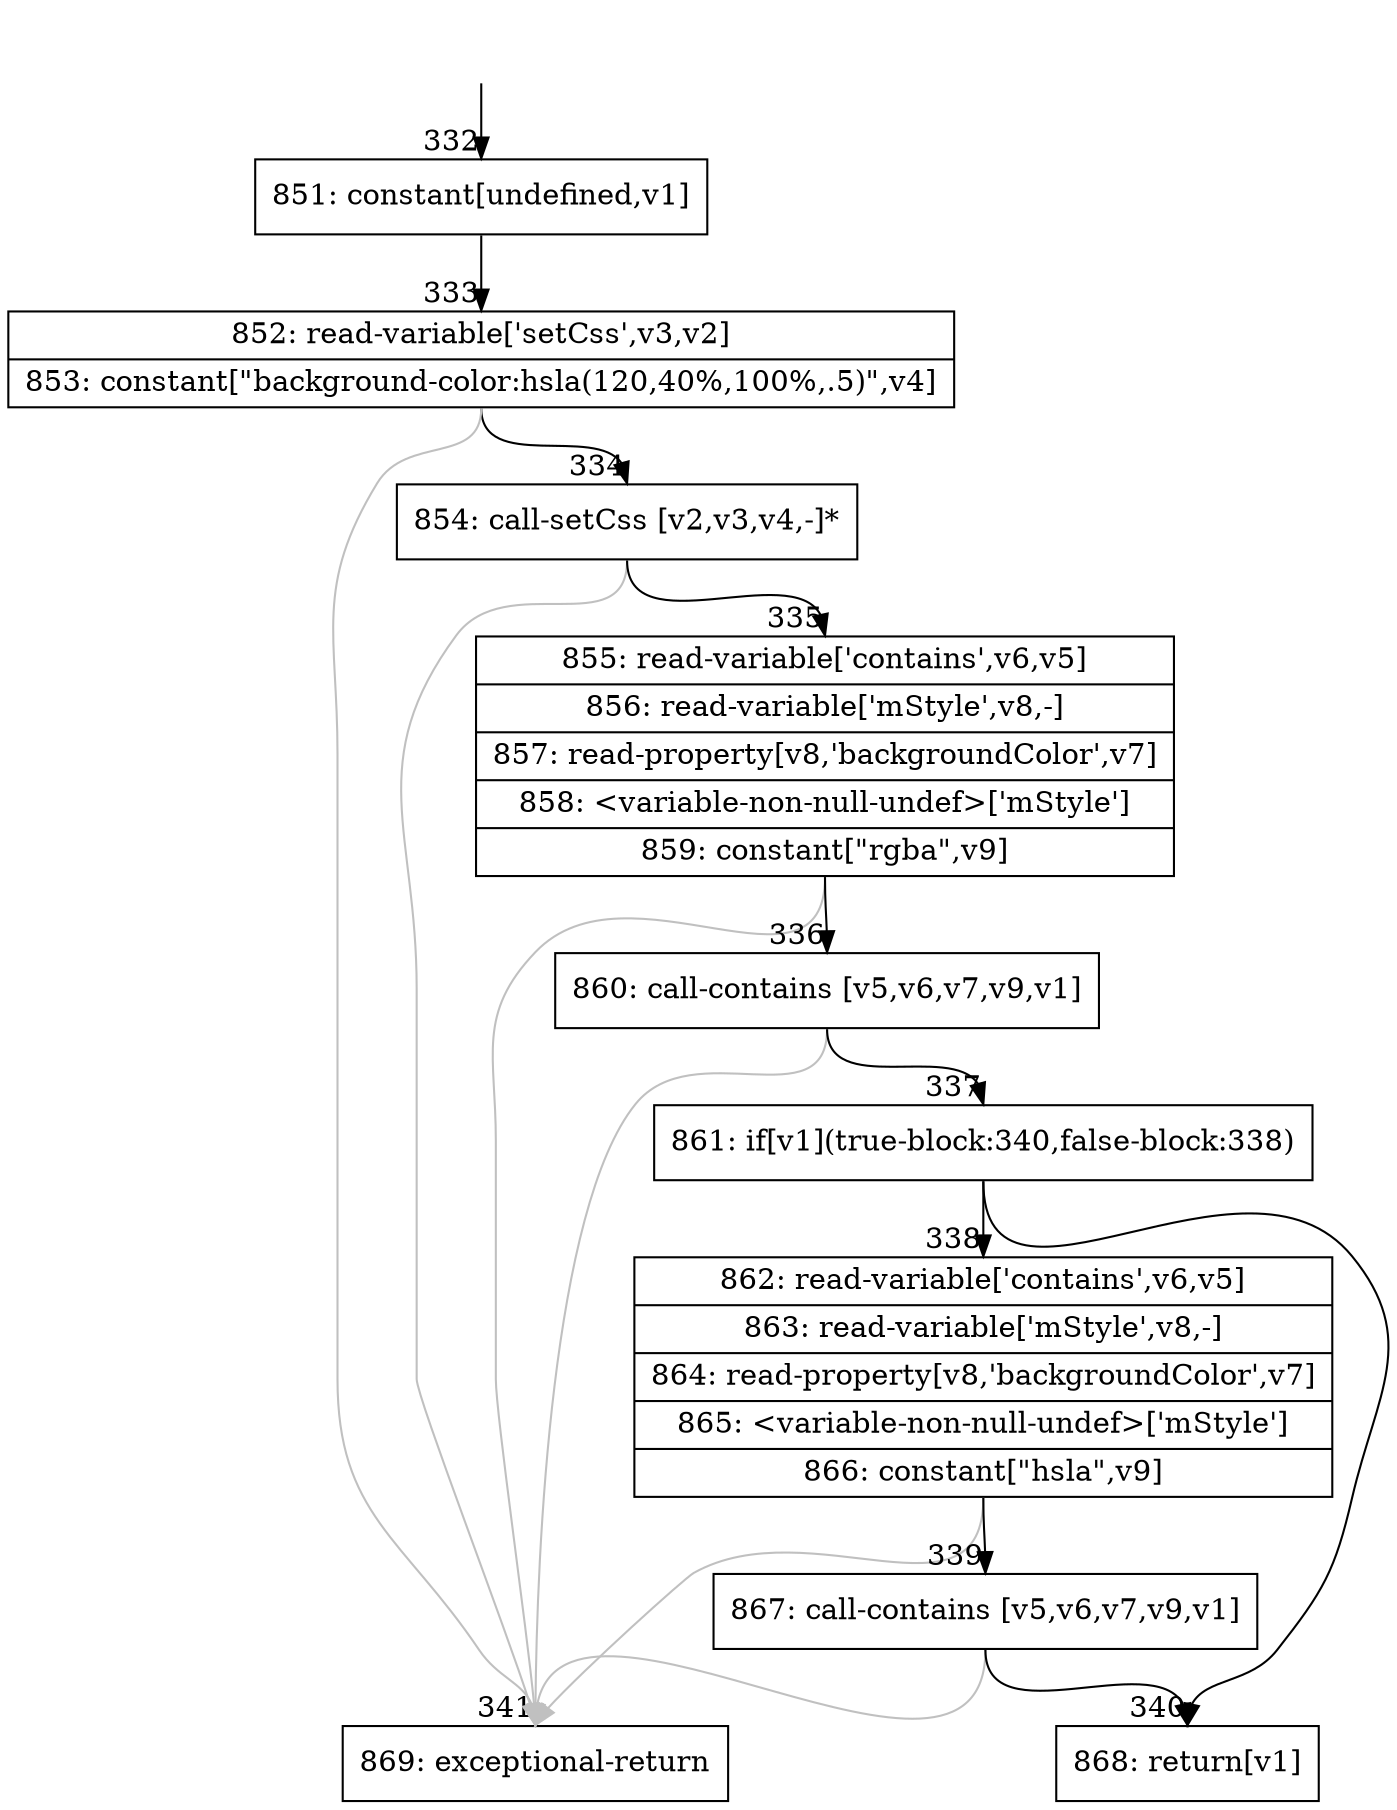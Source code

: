digraph {
rankdir="TD"
BB_entry34[shape=none,label=""];
BB_entry34 -> BB332 [tailport=s, headport=n, headlabel="    332"]
BB332 [shape=record label="{851: constant[undefined,v1]}" ] 
BB332 -> BB333 [tailport=s, headport=n, headlabel="      333"]
BB333 [shape=record label="{852: read-variable['setCss',v3,v2]|853: constant[\"background-color:hsla(120,40%,100%,.5)\",v4]}" ] 
BB333 -> BB334 [tailport=s, headport=n, headlabel="      334"]
BB333 -> BB341 [tailport=s, headport=n, color=gray, headlabel="      341"]
BB334 [shape=record label="{854: call-setCss [v2,v3,v4,-]*}" ] 
BB334 -> BB335 [tailport=s, headport=n, headlabel="      335"]
BB334 -> BB341 [tailport=s, headport=n, color=gray]
BB335 [shape=record label="{855: read-variable['contains',v6,v5]|856: read-variable['mStyle',v8,-]|857: read-property[v8,'backgroundColor',v7]|858: \<variable-non-null-undef\>['mStyle']|859: constant[\"rgba\",v9]}" ] 
BB335 -> BB336 [tailport=s, headport=n, headlabel="      336"]
BB335 -> BB341 [tailport=s, headport=n, color=gray]
BB336 [shape=record label="{860: call-contains [v5,v6,v7,v9,v1]}" ] 
BB336 -> BB337 [tailport=s, headport=n, headlabel="      337"]
BB336 -> BB341 [tailport=s, headport=n, color=gray]
BB337 [shape=record label="{861: if[v1](true-block:340,false-block:338)}" ] 
BB337 -> BB340 [tailport=s, headport=n, headlabel="      340"]
BB337 -> BB338 [tailport=s, headport=n, headlabel="      338"]
BB338 [shape=record label="{862: read-variable['contains',v6,v5]|863: read-variable['mStyle',v8,-]|864: read-property[v8,'backgroundColor',v7]|865: \<variable-non-null-undef\>['mStyle']|866: constant[\"hsla\",v9]}" ] 
BB338 -> BB339 [tailport=s, headport=n, headlabel="      339"]
BB338 -> BB341 [tailport=s, headport=n, color=gray]
BB339 [shape=record label="{867: call-contains [v5,v6,v7,v9,v1]}" ] 
BB339 -> BB340 [tailport=s, headport=n]
BB339 -> BB341 [tailport=s, headport=n, color=gray]
BB340 [shape=record label="{868: return[v1]}" ] 
BB341 [shape=record label="{869: exceptional-return}" ] 
//#$~ 337
}
